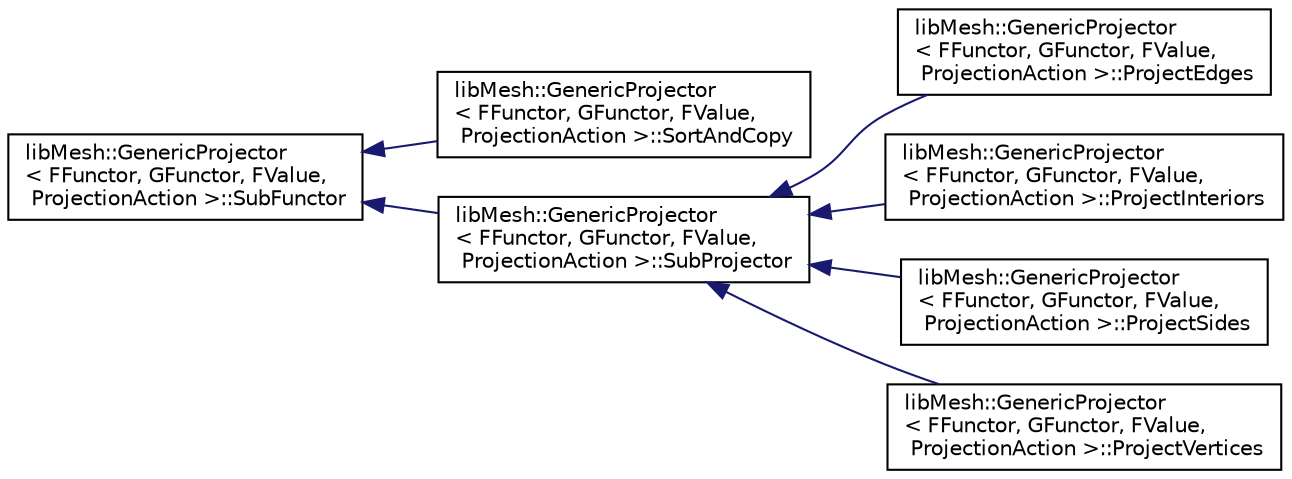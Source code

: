 digraph "类继承关系图"
{
 // INTERACTIVE_SVG=YES
  edge [fontname="Helvetica",fontsize="10",labelfontname="Helvetica",labelfontsize="10"];
  node [fontname="Helvetica",fontsize="10",shape=record];
  rankdir="LR";
  Node1 [label="libMesh::GenericProjector\l\< FFunctor, GFunctor, FValue,\l ProjectionAction \>::SubFunctor",height=0.2,width=0.4,color="black", fillcolor="white", style="filled",URL="$structlibMesh_1_1GenericProjector_1_1SubFunctor.html"];
  Node1 -> Node2 [dir="back",color="midnightblue",fontsize="10",style="solid",fontname="Helvetica"];
  Node2 [label="libMesh::GenericProjector\l\< FFunctor, GFunctor, FValue,\l ProjectionAction \>::SortAndCopy",height=0.2,width=0.4,color="black", fillcolor="white", style="filled",URL="$structlibMesh_1_1GenericProjector_1_1SortAndCopy.html"];
  Node1 -> Node3 [dir="back",color="midnightblue",fontsize="10",style="solid",fontname="Helvetica"];
  Node3 [label="libMesh::GenericProjector\l\< FFunctor, GFunctor, FValue,\l ProjectionAction \>::SubProjector",height=0.2,width=0.4,color="black", fillcolor="white", style="filled",URL="$structlibMesh_1_1GenericProjector_1_1SubProjector.html"];
  Node3 -> Node4 [dir="back",color="midnightblue",fontsize="10",style="solid",fontname="Helvetica"];
  Node4 [label="libMesh::GenericProjector\l\< FFunctor, GFunctor, FValue,\l ProjectionAction \>::ProjectEdges",height=0.2,width=0.4,color="black", fillcolor="white", style="filled",URL="$structlibMesh_1_1GenericProjector_1_1ProjectEdges.html"];
  Node3 -> Node5 [dir="back",color="midnightblue",fontsize="10",style="solid",fontname="Helvetica"];
  Node5 [label="libMesh::GenericProjector\l\< FFunctor, GFunctor, FValue,\l ProjectionAction \>::ProjectInteriors",height=0.2,width=0.4,color="black", fillcolor="white", style="filled",URL="$structlibMesh_1_1GenericProjector_1_1ProjectInteriors.html"];
  Node3 -> Node6 [dir="back",color="midnightblue",fontsize="10",style="solid",fontname="Helvetica"];
  Node6 [label="libMesh::GenericProjector\l\< FFunctor, GFunctor, FValue,\l ProjectionAction \>::ProjectSides",height=0.2,width=0.4,color="black", fillcolor="white", style="filled",URL="$structlibMesh_1_1GenericProjector_1_1ProjectSides.html"];
  Node3 -> Node7 [dir="back",color="midnightblue",fontsize="10",style="solid",fontname="Helvetica"];
  Node7 [label="libMesh::GenericProjector\l\< FFunctor, GFunctor, FValue,\l ProjectionAction \>::ProjectVertices",height=0.2,width=0.4,color="black", fillcolor="white", style="filled",URL="$structlibMesh_1_1GenericProjector_1_1ProjectVertices.html"];
}
